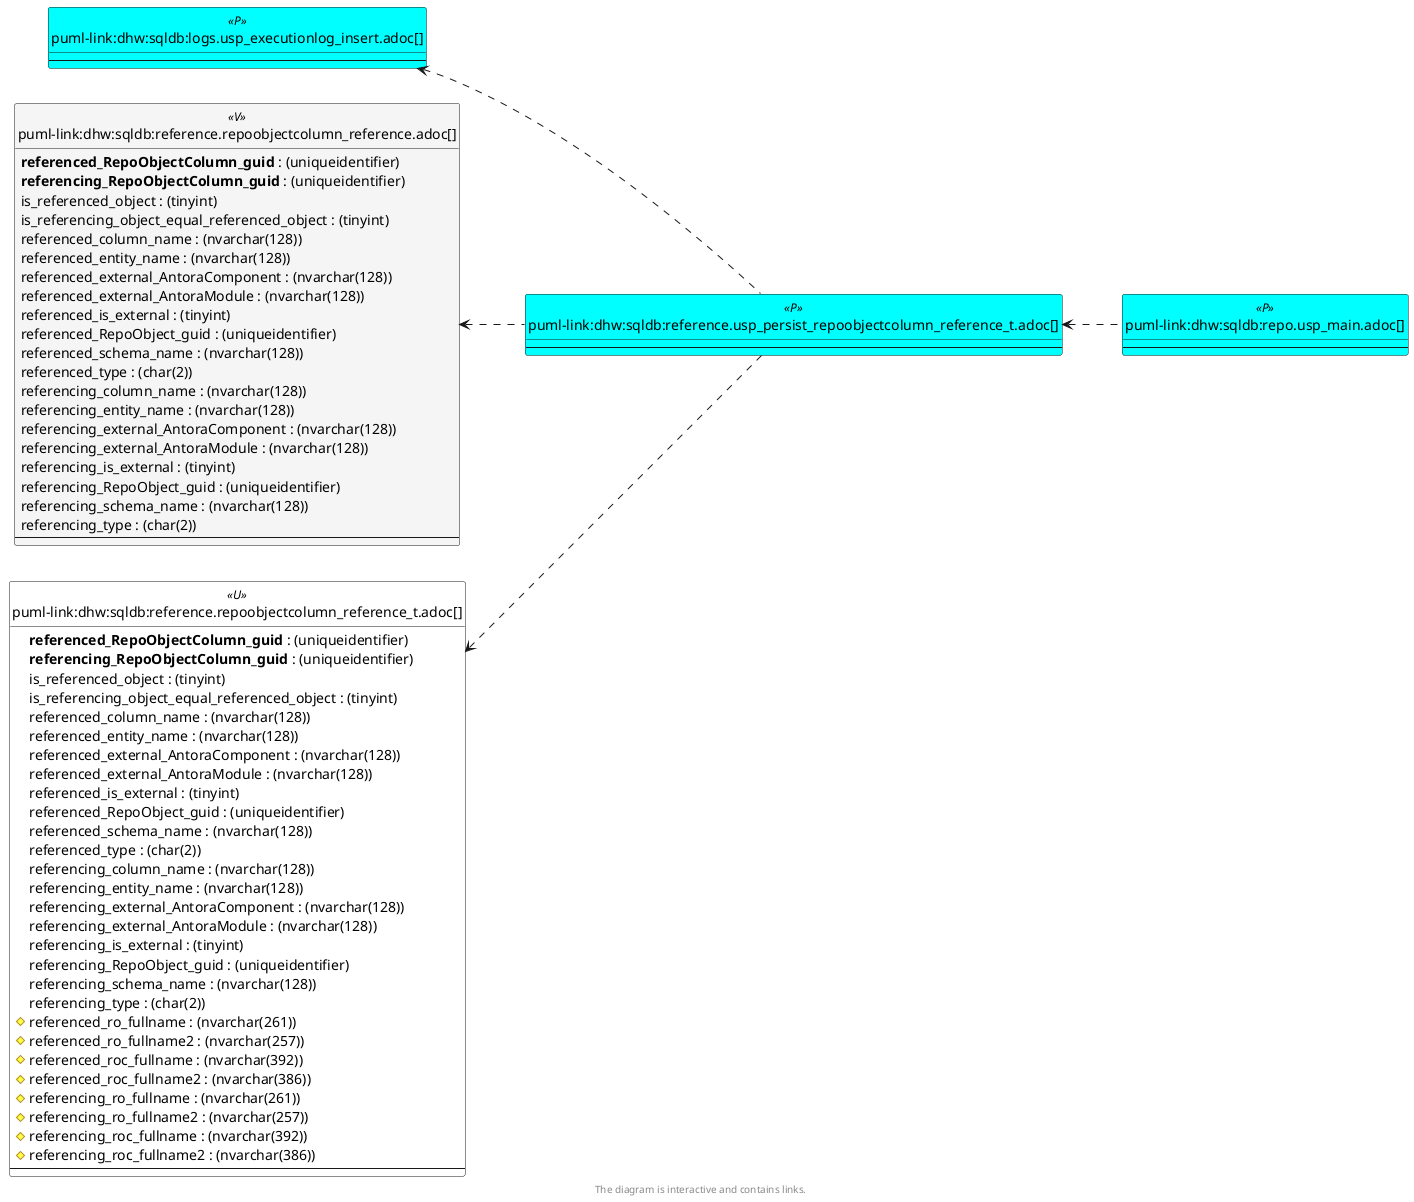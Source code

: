 @startuml
left to right direction
'top to bottom direction
hide circle
'avoide "." issues:
set namespaceSeparator none


skinparam class {
  BackgroundColor White
  BackgroundColor<<FN>> Yellow
  BackgroundColor<<FS>> Yellow
  BackgroundColor<<FT>> LightGray
  BackgroundColor<<IF>> Yellow
  BackgroundColor<<IS>> Yellow
  BackgroundColor<<P>> Aqua
  BackgroundColor<<PC>> Aqua
  BackgroundColor<<SN>> Yellow
  BackgroundColor<<SO>> SlateBlue
  BackgroundColor<<TF>> LightGray
  BackgroundColor<<TR>> Tomato
  BackgroundColor<<U>> White
  BackgroundColor<<V>> WhiteSmoke
  BackgroundColor<<X>> Aqua
  BackgroundColor<<external>> AliceBlue
}


entity "puml-link:dhw:sqldb:logs.usp_executionlog_insert.adoc[]" as logs.usp_ExecutionLog_insert << P >> {
  --
}

entity "puml-link:dhw:sqldb:reference.repoobjectcolumn_reference.adoc[]" as reference.RepoObjectColumn_reference << V >> {
  **referenced_RepoObjectColumn_guid** : (uniqueidentifier)
  **referencing_RepoObjectColumn_guid** : (uniqueidentifier)
  is_referenced_object : (tinyint)
  is_referencing_object_equal_referenced_object : (tinyint)
  referenced_column_name : (nvarchar(128))
  referenced_entity_name : (nvarchar(128))
  referenced_external_AntoraComponent : (nvarchar(128))
  referenced_external_AntoraModule : (nvarchar(128))
  referenced_is_external : (tinyint)
  referenced_RepoObject_guid : (uniqueidentifier)
  referenced_schema_name : (nvarchar(128))
  referenced_type : (char(2))
  referencing_column_name : (nvarchar(128))
  referencing_entity_name : (nvarchar(128))
  referencing_external_AntoraComponent : (nvarchar(128))
  referencing_external_AntoraModule : (nvarchar(128))
  referencing_is_external : (tinyint)
  referencing_RepoObject_guid : (uniqueidentifier)
  referencing_schema_name : (nvarchar(128))
  referencing_type : (char(2))
  --
}

entity "puml-link:dhw:sqldb:reference.repoobjectcolumn_reference_t.adoc[]" as reference.RepoObjectColumn_reference_T << U >> {
  **referenced_RepoObjectColumn_guid** : (uniqueidentifier)
  **referencing_RepoObjectColumn_guid** : (uniqueidentifier)
  is_referenced_object : (tinyint)
  is_referencing_object_equal_referenced_object : (tinyint)
  referenced_column_name : (nvarchar(128))
  referenced_entity_name : (nvarchar(128))
  referenced_external_AntoraComponent : (nvarchar(128))
  referenced_external_AntoraModule : (nvarchar(128))
  referenced_is_external : (tinyint)
  referenced_RepoObject_guid : (uniqueidentifier)
  referenced_schema_name : (nvarchar(128))
  referenced_type : (char(2))
  referencing_column_name : (nvarchar(128))
  referencing_entity_name : (nvarchar(128))
  referencing_external_AntoraComponent : (nvarchar(128))
  referencing_external_AntoraModule : (nvarchar(128))
  referencing_is_external : (tinyint)
  referencing_RepoObject_guid : (uniqueidentifier)
  referencing_schema_name : (nvarchar(128))
  referencing_type : (char(2))
  # referenced_ro_fullname : (nvarchar(261))
  # referenced_ro_fullname2 : (nvarchar(257))
  # referenced_roc_fullname : (nvarchar(392))
  # referenced_roc_fullname2 : (nvarchar(386))
  # referencing_ro_fullname : (nvarchar(261))
  # referencing_ro_fullname2 : (nvarchar(257))
  # referencing_roc_fullname : (nvarchar(392))
  # referencing_roc_fullname2 : (nvarchar(386))
  --
}

entity "puml-link:dhw:sqldb:reference.usp_persist_repoobjectcolumn_reference_t.adoc[]" as reference.usp_PERSIST_RepoObjectColumn_reference_T << P >> {
  --
}

entity "puml-link:dhw:sqldb:repo.usp_main.adoc[]" as repo.usp_main << P >> {
  --
}

logs.usp_ExecutionLog_insert <.. reference.usp_PERSIST_RepoObjectColumn_reference_T
reference.RepoObjectColumn_reference <.. reference.usp_PERSIST_RepoObjectColumn_reference_T
reference.RepoObjectColumn_reference_T <.. reference.usp_PERSIST_RepoObjectColumn_reference_T
reference.usp_PERSIST_RepoObjectColumn_reference_T <.. repo.usp_main
footer The diagram is interactive and contains links.
@enduml

